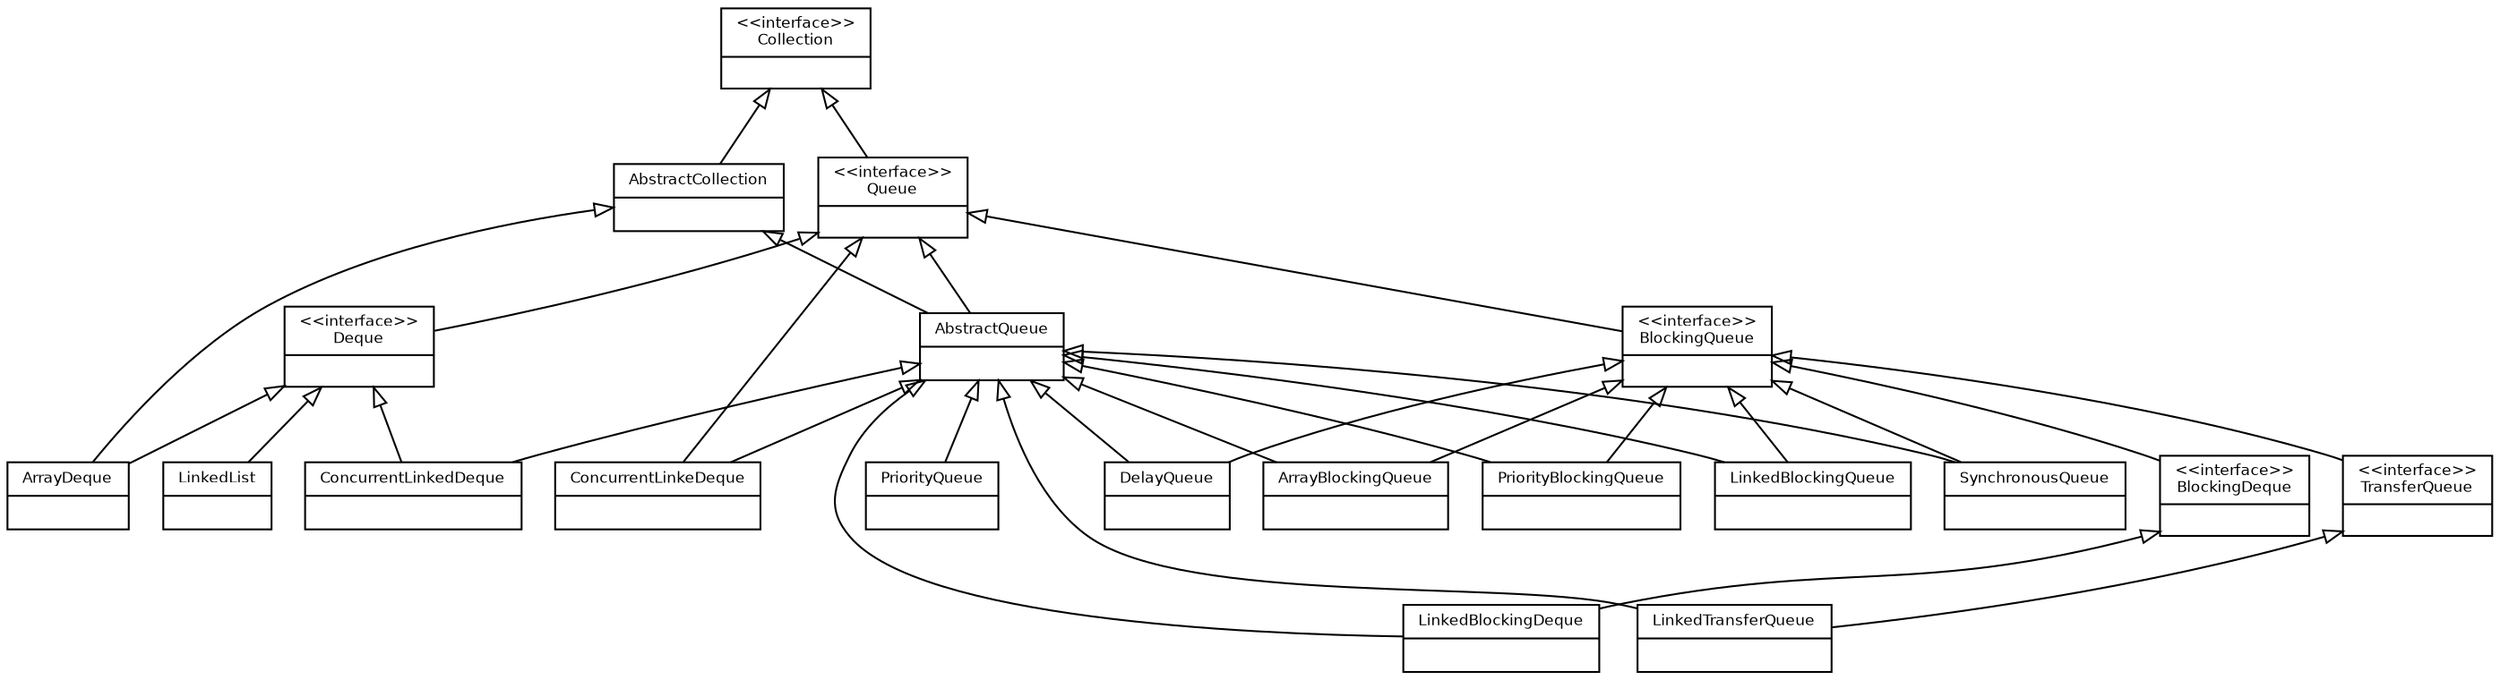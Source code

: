 digraph Queue {
fontname = "Bitstream Vera Sans"
fontsize = 8

node [
fontname = "Bitstream Vera Sans"
fontsize = 8
shape = "record"
]

edge [
arrowtail = "empty"
]

//interfaces
Collection [
label = "{\<\<interface\>\>\nCollection|\l}"
]

Queue [
label = "{\<\<interface\>\>\nQueue|\l}"
]

BlockingQueue [
label = "{\<\<interface\>\>\nBlockingQueue|\l}"
]

BlockingDeque [
label = "{\<\<interface\>\>\nBlockingDeque|\l}"
]

TransferQueue [
label = "{\<\<interface\>\>\nTransferQueue|\l}"
]

Deque [
label = "{\<\<interface\>\>\nDeque|\l}"
]

//abstracts

AbstractCollection [
label = "{AbstractCollection|\l}"
]

AbstractQueue [
label = "{AbstractQueue|\l}"
]


//implementations

SynchronousQueue [
label = "{SynchronousQueue|\l}"
]

PriorityBlockingQueue [
label = "{PriorityBlockingQueue|\l}"
]

PriorityQueue [
label = "{PriorityQueue|\l}"
]

LinkedBlockingQueue [
label = "{LinkedBlockingQueue|\l}"
]

LinkedTransferQueue [
label = "{LinkedTransferQueue|\l}"
]

LinkedList [
label = "{LinkedList|\l}"
]

ConcurrentLinkeDeque [
label = "{ConcurrentLinkeDeque|\l}"
]

DelayQueue [
label = "{DelayQueue|\l}"
]

LinkedBlockingDeque [
label = "{LinkedBlockingDeque|\l}"
]

ConcurrentLinkedDeque [
label = "{ConcurrentLinkedDeque|\l}"
]

ArrayDeque [
label = "{ArrayDeque|\l}"
]

ArrayBlockingQueue [
label = "{ArrayBlockingQueue|\l}"
]

Collection -> Queue [dir=back]
Collection -> AbstractCollection[dir=back]

AbstractCollection -> AbstractQueue[dir=back]

//Relations
Queue -> AbstractQueue [dir=back]
Queue -> BlockingQueue[dir=back]

Queue -> Deque [dir=back]

BlockingQueue -> BlockingDeque [dir=back]
BlockingQueue -> TransferQueue [dir=back]

BlockingQueue -> SynchronousQueue [dir=back]
AbstractQueue -> SynchronousQueue [dir=back]

BlockingQueue -> PriorityBlockingQueue [dir=back]
AbstractQueue -> PriorityBlockingQueue [dir=back]

BlockingQueue -> ArrayBlockingQueue [dir=back]
AbstractQueue -> ArrayBlockingQueue [dir=back]

BlockingQueue -> DelayQueue [dir=back]
AbstractQueue -> DelayQueue [dir=back]

BlockingQueue -> LinkedBlockingQueue [dir=back]
AbstractQueue -> LinkedBlockingQueue [dir=back]

AbstractQueue -> LinkedBlockingDeque [dir=back]
BlockingDeque -> LinkedBlockingDeque [dir=back]

AbstractQueue -> LinkedTransferQueue [dir=back]
TransferQueue -> LinkedTransferQueue [dir=back]

AbstractQueue -> ConcurrentLinkeDeque [dir=back]
Queue -> ConcurrentLinkeDeque [dir=back]

AbstractQueue -> ConcurrentLinkedDeque [dir=back]
Deque -> ConcurrentLinkedDeque [dir=back]

AbstractQueue -> PriorityQueue [dir=back]

Deque -> LinkedList [dir=back]

AbstractCollection -> ArrayDeque [dir=back]
Deque -> ArrayDeque [dir=back]
}
//packages?
//wichtigsten Methonde der Interfaces
//Verbingung zu AbstractQ entfernen? LinkedList Extended nicht 

